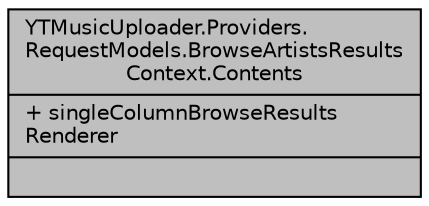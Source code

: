 digraph "YTMusicUploader.Providers.RequestModels.BrowseArtistsResultsContext.Contents"
{
 // LATEX_PDF_SIZE
  edge [fontname="Helvetica",fontsize="10",labelfontname="Helvetica",labelfontsize="10"];
  node [fontname="Helvetica",fontsize="10",shape=record];
  Node1 [label="{YTMusicUploader.Providers.\lRequestModels.BrowseArtistsResults\lContext.Contents\n|+ singleColumnBrowseResults\lRenderer\l|}",height=0.2,width=0.4,color="black", fillcolor="grey75", style="filled", fontcolor="black",tooltip=" "];
}
